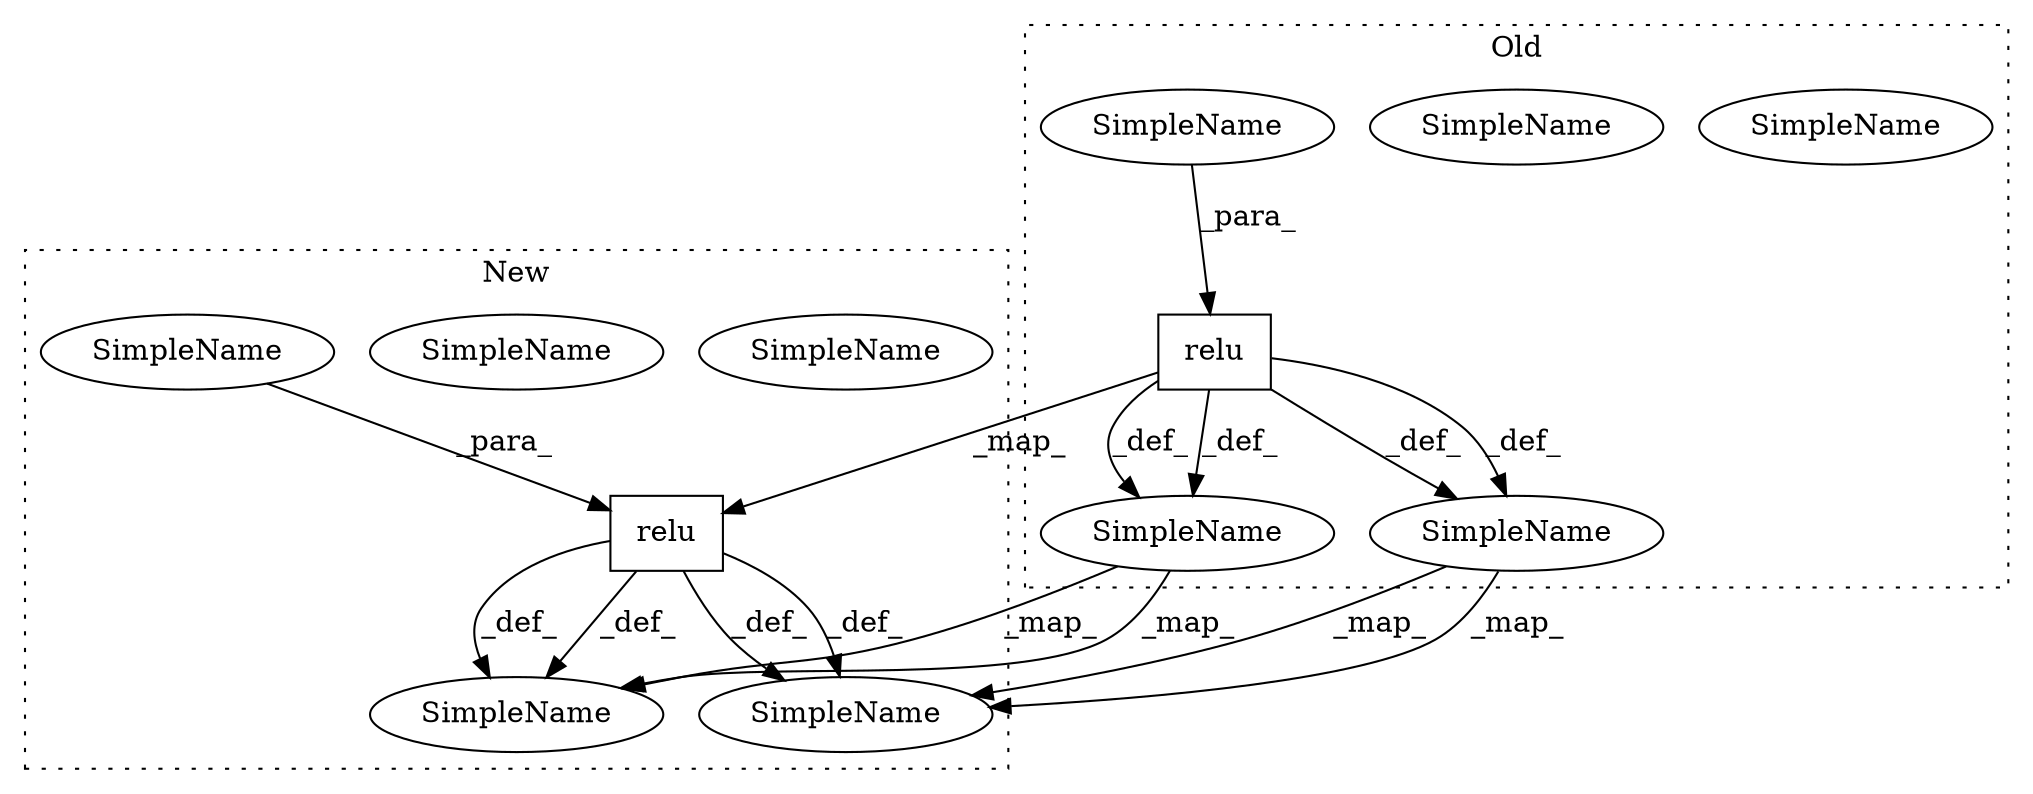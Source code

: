 digraph G {
subgraph cluster0 {
1 [label="relu" a="32" s="2728,2759" l="5,1" shape="box"];
3 [label="SimpleName" a="42" s="2810" l="6" shape="ellipse"];
6 [label="SimpleName" a="42" s="2810" l="6" shape="ellipse"];
7 [label="SimpleName" a="42" s="2701" l="6" shape="ellipse"];
10 [label="SimpleName" a="42" s="2701" l="6" shape="ellipse"];
12 [label="SimpleName" a="42" s="" l="" shape="ellipse"];
label = "Old";
style="dotted";
}
subgraph cluster1 {
2 [label="relu" a="32" s="2741,2762" l="5,1" shape="box"];
4 [label="SimpleName" a="42" s="2804" l="6" shape="ellipse"];
5 [label="SimpleName" a="42" s="2804" l="6" shape="ellipse"];
8 [label="SimpleName" a="42" s="2705" l="6" shape="ellipse"];
9 [label="SimpleName" a="42" s="2705" l="6" shape="ellipse"];
11 [label="SimpleName" a="42" s="" l="" shape="ellipse"];
label = "New";
style="dotted";
}
1 -> 2 [label="_map_"];
1 -> 6 [label="_def_"];
1 -> 10 [label="_def_"];
1 -> 6 [label="_def_"];
1 -> 10 [label="_def_"];
2 -> 5 [label="_def_"];
2 -> 5 [label="_def_"];
2 -> 9 [label="_def_"];
2 -> 9 [label="_def_"];
6 -> 5 [label="_map_"];
6 -> 5 [label="_map_"];
10 -> 9 [label="_map_"];
10 -> 9 [label="_map_"];
11 -> 2 [label="_para_"];
12 -> 1 [label="_para_"];
}